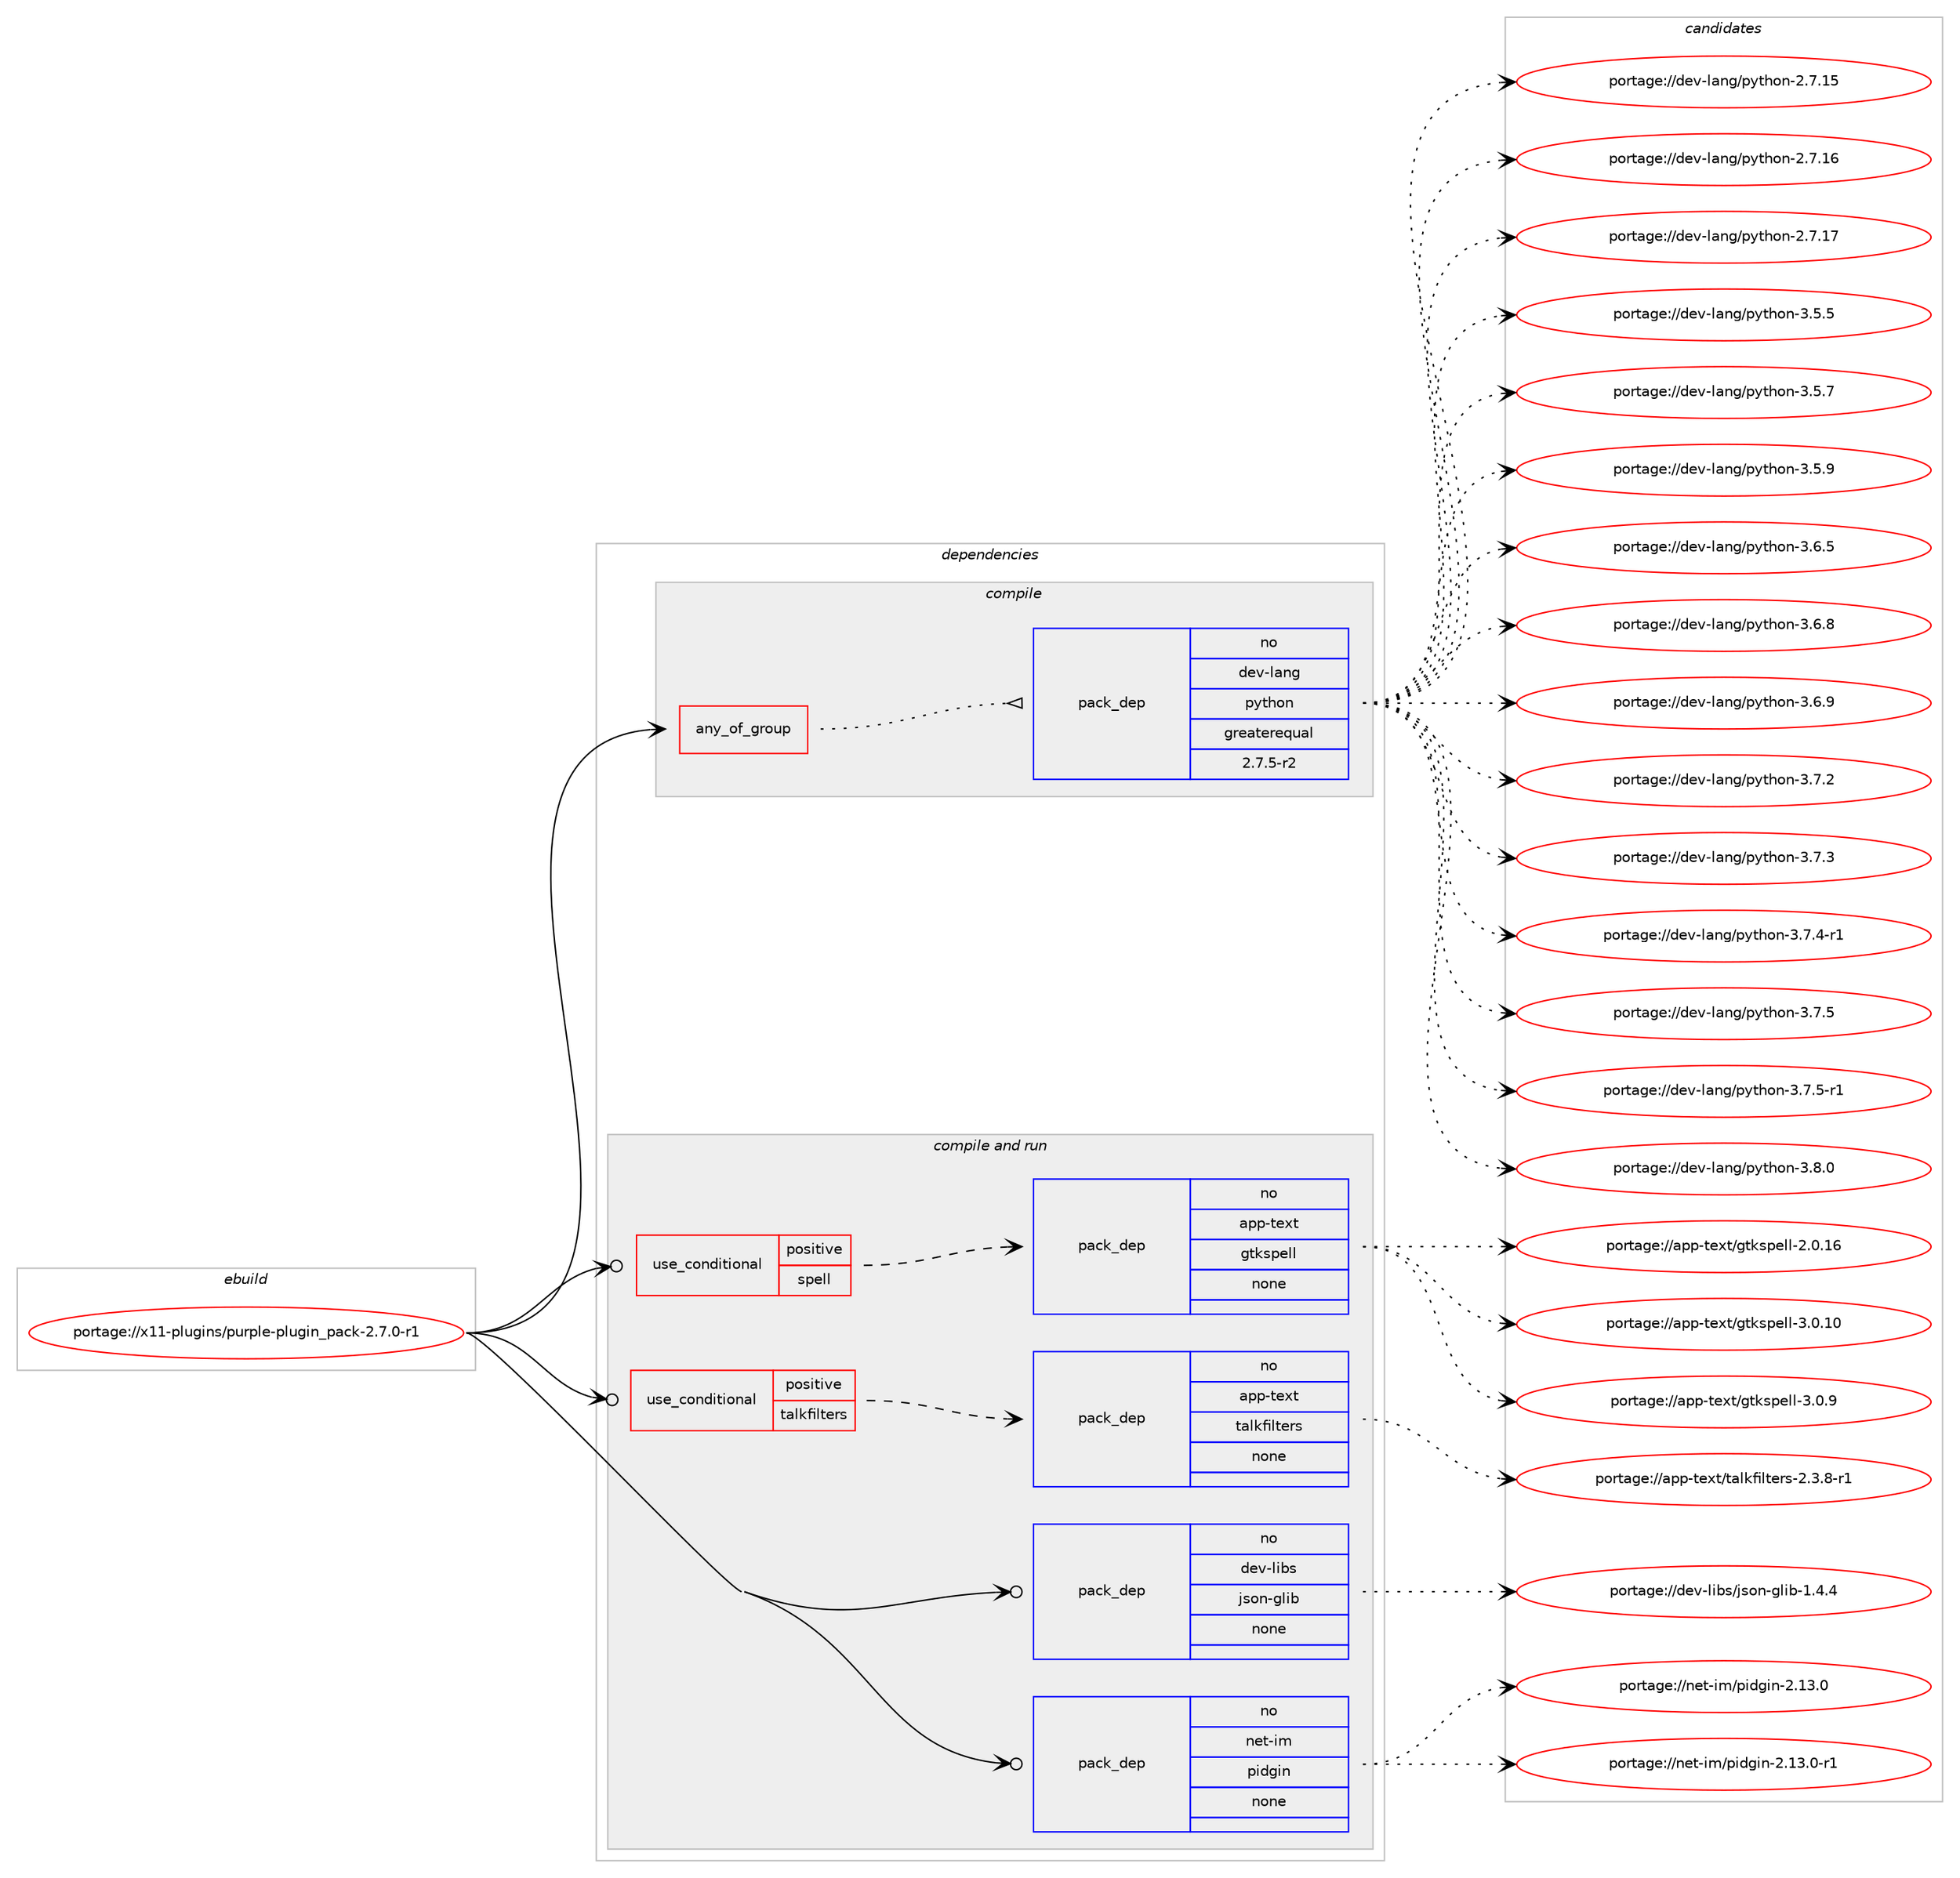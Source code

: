 digraph prolog {

# *************
# Graph options
# *************

newrank=true;
concentrate=true;
compound=true;
graph [rankdir=LR,fontname=Helvetica,fontsize=10,ranksep=1.5];#, ranksep=2.5, nodesep=0.2];
edge  [arrowhead=vee];
node  [fontname=Helvetica,fontsize=10];

# **********
# The ebuild
# **********

subgraph cluster_leftcol {
color=gray;
rank=same;
label=<<i>ebuild</i>>;
id [label="portage://x11-plugins/purple-plugin_pack-2.7.0-r1", color=red, width=4, href="../x11-plugins/purple-plugin_pack-2.7.0-r1.svg"];
}

# ****************
# The dependencies
# ****************

subgraph cluster_midcol {
color=gray;
label=<<i>dependencies</i>>;
subgraph cluster_compile {
fillcolor="#eeeeee";
style=filled;
label=<<i>compile</i>>;
subgraph any7946 {
dependency456535 [label=<<TABLE BORDER="0" CELLBORDER="1" CELLSPACING="0" CELLPADDING="4"><TR><TD CELLPADDING="10">any_of_group</TD></TR></TABLE>>, shape=none, color=red];subgraph pack339446 {
dependency456536 [label=<<TABLE BORDER="0" CELLBORDER="1" CELLSPACING="0" CELLPADDING="4" WIDTH="220"><TR><TD ROWSPAN="6" CELLPADDING="30">pack_dep</TD></TR><TR><TD WIDTH="110">no</TD></TR><TR><TD>dev-lang</TD></TR><TR><TD>python</TD></TR><TR><TD>greaterequal</TD></TR><TR><TD>2.7.5-r2</TD></TR></TABLE>>, shape=none, color=blue];
}
dependency456535:e -> dependency456536:w [weight=20,style="dotted",arrowhead="oinv"];
}
id:e -> dependency456535:w [weight=20,style="solid",arrowhead="vee"];
}
subgraph cluster_compileandrun {
fillcolor="#eeeeee";
style=filled;
label=<<i>compile and run</i>>;
subgraph cond108849 {
dependency456537 [label=<<TABLE BORDER="0" CELLBORDER="1" CELLSPACING="0" CELLPADDING="4"><TR><TD ROWSPAN="3" CELLPADDING="10">use_conditional</TD></TR><TR><TD>positive</TD></TR><TR><TD>spell</TD></TR></TABLE>>, shape=none, color=red];
subgraph pack339447 {
dependency456538 [label=<<TABLE BORDER="0" CELLBORDER="1" CELLSPACING="0" CELLPADDING="4" WIDTH="220"><TR><TD ROWSPAN="6" CELLPADDING="30">pack_dep</TD></TR><TR><TD WIDTH="110">no</TD></TR><TR><TD>app-text</TD></TR><TR><TD>gtkspell</TD></TR><TR><TD>none</TD></TR><TR><TD></TD></TR></TABLE>>, shape=none, color=blue];
}
dependency456537:e -> dependency456538:w [weight=20,style="dashed",arrowhead="vee"];
}
id:e -> dependency456537:w [weight=20,style="solid",arrowhead="odotvee"];
subgraph cond108850 {
dependency456539 [label=<<TABLE BORDER="0" CELLBORDER="1" CELLSPACING="0" CELLPADDING="4"><TR><TD ROWSPAN="3" CELLPADDING="10">use_conditional</TD></TR><TR><TD>positive</TD></TR><TR><TD>talkfilters</TD></TR></TABLE>>, shape=none, color=red];
subgraph pack339448 {
dependency456540 [label=<<TABLE BORDER="0" CELLBORDER="1" CELLSPACING="0" CELLPADDING="4" WIDTH="220"><TR><TD ROWSPAN="6" CELLPADDING="30">pack_dep</TD></TR><TR><TD WIDTH="110">no</TD></TR><TR><TD>app-text</TD></TR><TR><TD>talkfilters</TD></TR><TR><TD>none</TD></TR><TR><TD></TD></TR></TABLE>>, shape=none, color=blue];
}
dependency456539:e -> dependency456540:w [weight=20,style="dashed",arrowhead="vee"];
}
id:e -> dependency456539:w [weight=20,style="solid",arrowhead="odotvee"];
subgraph pack339449 {
dependency456541 [label=<<TABLE BORDER="0" CELLBORDER="1" CELLSPACING="0" CELLPADDING="4" WIDTH="220"><TR><TD ROWSPAN="6" CELLPADDING="30">pack_dep</TD></TR><TR><TD WIDTH="110">no</TD></TR><TR><TD>dev-libs</TD></TR><TR><TD>json-glib</TD></TR><TR><TD>none</TD></TR><TR><TD></TD></TR></TABLE>>, shape=none, color=blue];
}
id:e -> dependency456541:w [weight=20,style="solid",arrowhead="odotvee"];
subgraph pack339450 {
dependency456542 [label=<<TABLE BORDER="0" CELLBORDER="1" CELLSPACING="0" CELLPADDING="4" WIDTH="220"><TR><TD ROWSPAN="6" CELLPADDING="30">pack_dep</TD></TR><TR><TD WIDTH="110">no</TD></TR><TR><TD>net-im</TD></TR><TR><TD>pidgin</TD></TR><TR><TD>none</TD></TR><TR><TD></TD></TR></TABLE>>, shape=none, color=blue];
}
id:e -> dependency456542:w [weight=20,style="solid",arrowhead="odotvee"];
}
subgraph cluster_run {
fillcolor="#eeeeee";
style=filled;
label=<<i>run</i>>;
}
}

# **************
# The candidates
# **************

subgraph cluster_choices {
rank=same;
color=gray;
label=<<i>candidates</i>>;

subgraph choice339446 {
color=black;
nodesep=1;
choiceportage10010111845108971101034711212111610411111045504655464953 [label="portage://dev-lang/python-2.7.15", color=red, width=4,href="../dev-lang/python-2.7.15.svg"];
choiceportage10010111845108971101034711212111610411111045504655464954 [label="portage://dev-lang/python-2.7.16", color=red, width=4,href="../dev-lang/python-2.7.16.svg"];
choiceportage10010111845108971101034711212111610411111045504655464955 [label="portage://dev-lang/python-2.7.17", color=red, width=4,href="../dev-lang/python-2.7.17.svg"];
choiceportage100101118451089711010347112121116104111110455146534653 [label="portage://dev-lang/python-3.5.5", color=red, width=4,href="../dev-lang/python-3.5.5.svg"];
choiceportage100101118451089711010347112121116104111110455146534655 [label="portage://dev-lang/python-3.5.7", color=red, width=4,href="../dev-lang/python-3.5.7.svg"];
choiceportage100101118451089711010347112121116104111110455146534657 [label="portage://dev-lang/python-3.5.9", color=red, width=4,href="../dev-lang/python-3.5.9.svg"];
choiceportage100101118451089711010347112121116104111110455146544653 [label="portage://dev-lang/python-3.6.5", color=red, width=4,href="../dev-lang/python-3.6.5.svg"];
choiceportage100101118451089711010347112121116104111110455146544656 [label="portage://dev-lang/python-3.6.8", color=red, width=4,href="../dev-lang/python-3.6.8.svg"];
choiceportage100101118451089711010347112121116104111110455146544657 [label="portage://dev-lang/python-3.6.9", color=red, width=4,href="../dev-lang/python-3.6.9.svg"];
choiceportage100101118451089711010347112121116104111110455146554650 [label="portage://dev-lang/python-3.7.2", color=red, width=4,href="../dev-lang/python-3.7.2.svg"];
choiceportage100101118451089711010347112121116104111110455146554651 [label="portage://dev-lang/python-3.7.3", color=red, width=4,href="../dev-lang/python-3.7.3.svg"];
choiceportage1001011184510897110103471121211161041111104551465546524511449 [label="portage://dev-lang/python-3.7.4-r1", color=red, width=4,href="../dev-lang/python-3.7.4-r1.svg"];
choiceportage100101118451089711010347112121116104111110455146554653 [label="portage://dev-lang/python-3.7.5", color=red, width=4,href="../dev-lang/python-3.7.5.svg"];
choiceportage1001011184510897110103471121211161041111104551465546534511449 [label="portage://dev-lang/python-3.7.5-r1", color=red, width=4,href="../dev-lang/python-3.7.5-r1.svg"];
choiceportage100101118451089711010347112121116104111110455146564648 [label="portage://dev-lang/python-3.8.0", color=red, width=4,href="../dev-lang/python-3.8.0.svg"];
dependency456536:e -> choiceportage10010111845108971101034711212111610411111045504655464953:w [style=dotted,weight="100"];
dependency456536:e -> choiceportage10010111845108971101034711212111610411111045504655464954:w [style=dotted,weight="100"];
dependency456536:e -> choiceportage10010111845108971101034711212111610411111045504655464955:w [style=dotted,weight="100"];
dependency456536:e -> choiceportage100101118451089711010347112121116104111110455146534653:w [style=dotted,weight="100"];
dependency456536:e -> choiceportage100101118451089711010347112121116104111110455146534655:w [style=dotted,weight="100"];
dependency456536:e -> choiceportage100101118451089711010347112121116104111110455146534657:w [style=dotted,weight="100"];
dependency456536:e -> choiceportage100101118451089711010347112121116104111110455146544653:w [style=dotted,weight="100"];
dependency456536:e -> choiceportage100101118451089711010347112121116104111110455146544656:w [style=dotted,weight="100"];
dependency456536:e -> choiceportage100101118451089711010347112121116104111110455146544657:w [style=dotted,weight="100"];
dependency456536:e -> choiceportage100101118451089711010347112121116104111110455146554650:w [style=dotted,weight="100"];
dependency456536:e -> choiceportage100101118451089711010347112121116104111110455146554651:w [style=dotted,weight="100"];
dependency456536:e -> choiceportage1001011184510897110103471121211161041111104551465546524511449:w [style=dotted,weight="100"];
dependency456536:e -> choiceportage100101118451089711010347112121116104111110455146554653:w [style=dotted,weight="100"];
dependency456536:e -> choiceportage1001011184510897110103471121211161041111104551465546534511449:w [style=dotted,weight="100"];
dependency456536:e -> choiceportage100101118451089711010347112121116104111110455146564648:w [style=dotted,weight="100"];
}
subgraph choice339447 {
color=black;
nodesep=1;
choiceportage97112112451161011201164710311610711511210110810845504648464954 [label="portage://app-text/gtkspell-2.0.16", color=red, width=4,href="../app-text/gtkspell-2.0.16.svg"];
choiceportage97112112451161011201164710311610711511210110810845514648464948 [label="portage://app-text/gtkspell-3.0.10", color=red, width=4,href="../app-text/gtkspell-3.0.10.svg"];
choiceportage971121124511610112011647103116107115112101108108455146484657 [label="portage://app-text/gtkspell-3.0.9", color=red, width=4,href="../app-text/gtkspell-3.0.9.svg"];
dependency456538:e -> choiceportage97112112451161011201164710311610711511210110810845504648464954:w [style=dotted,weight="100"];
dependency456538:e -> choiceportage97112112451161011201164710311610711511210110810845514648464948:w [style=dotted,weight="100"];
dependency456538:e -> choiceportage971121124511610112011647103116107115112101108108455146484657:w [style=dotted,weight="100"];
}
subgraph choice339448 {
color=black;
nodesep=1;
choiceportage971121124511610112011647116971081071021051081161011141154550465146564511449 [label="portage://app-text/talkfilters-2.3.8-r1", color=red, width=4,href="../app-text/talkfilters-2.3.8-r1.svg"];
dependency456540:e -> choiceportage971121124511610112011647116971081071021051081161011141154550465146564511449:w [style=dotted,weight="100"];
}
subgraph choice339449 {
color=black;
nodesep=1;
choiceportage1001011184510810598115471061151111104510310810598454946524652 [label="portage://dev-libs/json-glib-1.4.4", color=red, width=4,href="../dev-libs/json-glib-1.4.4.svg"];
dependency456541:e -> choiceportage1001011184510810598115471061151111104510310810598454946524652:w [style=dotted,weight="100"];
}
subgraph choice339450 {
color=black;
nodesep=1;
choiceportage110101116451051094711210510010310511045504649514648 [label="portage://net-im/pidgin-2.13.0", color=red, width=4,href="../net-im/pidgin-2.13.0.svg"];
choiceportage1101011164510510947112105100103105110455046495146484511449 [label="portage://net-im/pidgin-2.13.0-r1", color=red, width=4,href="../net-im/pidgin-2.13.0-r1.svg"];
dependency456542:e -> choiceportage110101116451051094711210510010310511045504649514648:w [style=dotted,weight="100"];
dependency456542:e -> choiceportage1101011164510510947112105100103105110455046495146484511449:w [style=dotted,weight="100"];
}
}

}
